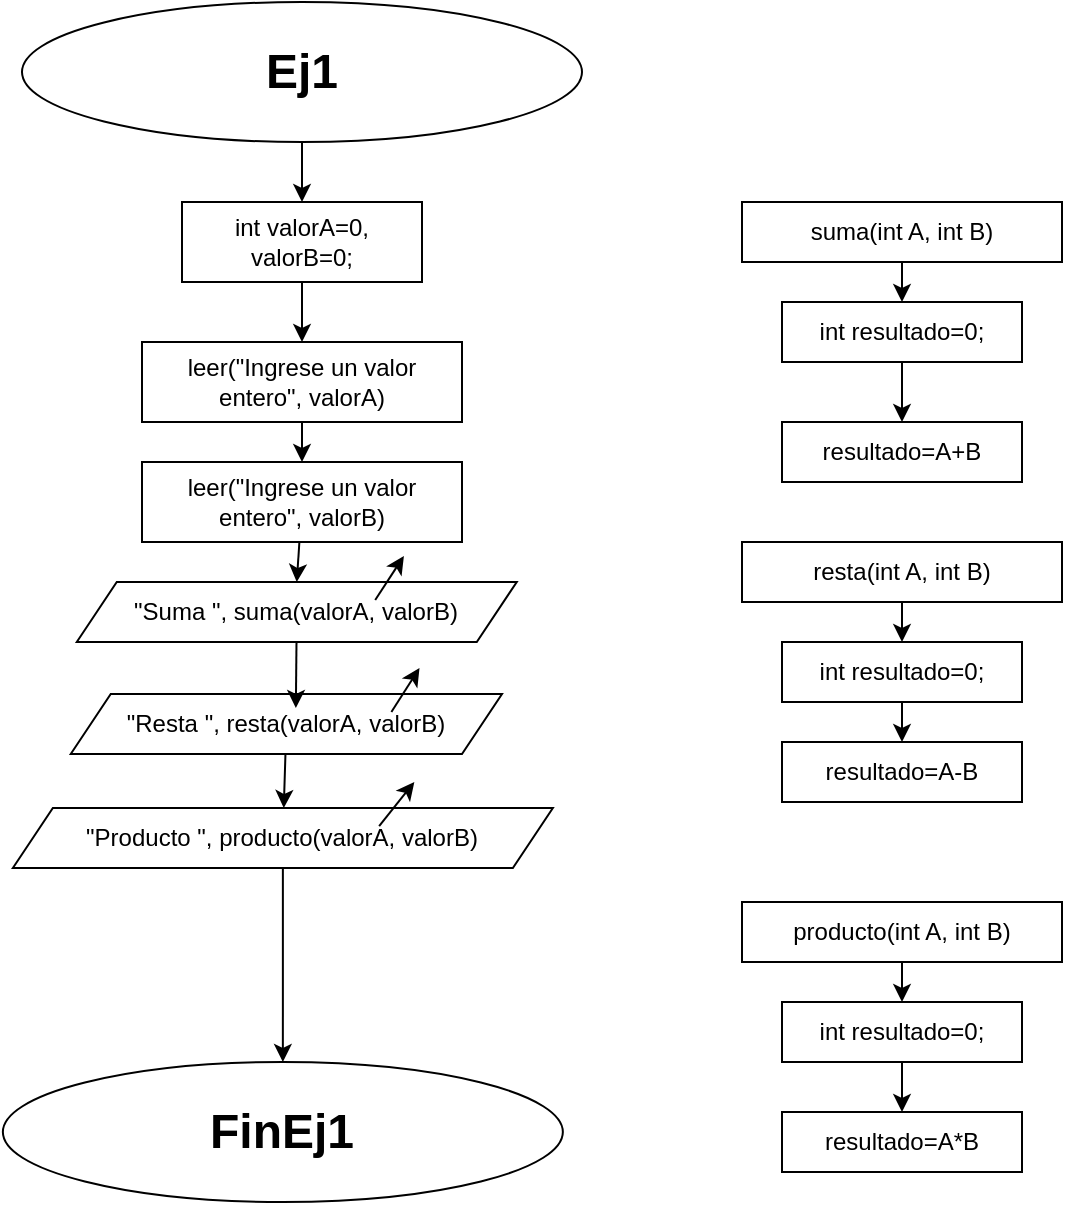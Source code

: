<mxfile>
    <diagram id="LEKlvEXjB8CjpZRd03aT" name="Página-1">
        <mxGraphModel dx="857" dy="472" grid="1" gridSize="10" guides="1" tooltips="1" connect="1" arrows="1" fold="1" page="1" pageScale="1" pageWidth="827" pageHeight="1169" math="0" shadow="0">
            <root>
                <mxCell id="0"/>
                <mxCell id="1" parent="0"/>
                <mxCell id="5" style="edgeStyle=none;html=1;entryX=0.5;entryY=0;entryDx=0;entryDy=0;fontFamily=Helvetica;" parent="1" source="3" target="4" edge="1">
                    <mxGeometry relative="1" as="geometry"/>
                </mxCell>
                <mxCell id="3" value="&lt;h1&gt;Ej1&lt;/h1&gt;" style="ellipse;whiteSpace=wrap;html=1;" parent="1" vertex="1">
                    <mxGeometry x="290" y="20" width="280" height="70" as="geometry"/>
                </mxCell>
                <mxCell id="7" style="edgeStyle=none;html=1;entryX=0.5;entryY=0;entryDx=0;entryDy=0;fontFamily=Helvetica;" parent="1" source="4" target="6" edge="1">
                    <mxGeometry relative="1" as="geometry"/>
                </mxCell>
                <mxCell id="4" value="int valorA=0, valorB=0;" style="rounded=0;whiteSpace=wrap;html=1;fontFamily=Helvetica;" parent="1" vertex="1">
                    <mxGeometry x="370" y="120" width="120" height="40" as="geometry"/>
                </mxCell>
                <mxCell id="9" style="edgeStyle=none;html=1;fontFamily=Helvetica;" parent="1" source="6" target="8" edge="1">
                    <mxGeometry relative="1" as="geometry"/>
                </mxCell>
                <mxCell id="6" value="leer(&quot;Ingrese un valor entero&quot;, valorA)" style="rounded=0;whiteSpace=wrap;html=1;fontFamily=Helvetica;" parent="1" vertex="1">
                    <mxGeometry x="350" y="190" width="160" height="40" as="geometry"/>
                </mxCell>
                <mxCell id="21" style="edgeStyle=none;html=1;entryX=0.5;entryY=0;entryDx=0;entryDy=0;fontFamily=Helvetica;" parent="1" source="8" target="12" edge="1">
                    <mxGeometry relative="1" as="geometry"/>
                </mxCell>
                <mxCell id="8" value="leer(&quot;Ingrese un valor entero&quot;, valorB)" style="rounded=0;whiteSpace=wrap;html=1;fontFamily=Helvetica;" parent="1" vertex="1">
                    <mxGeometry x="350" y="250" width="160" height="40" as="geometry"/>
                </mxCell>
                <mxCell id="11" value="" style="group;fontFamily=Helvetica;" parent="1" vertex="1" connectable="0">
                    <mxGeometry x="370" y="297" width="220" height="43" as="geometry"/>
                </mxCell>
                <mxCell id="12" value="&quot;Suma &quot;, suma(valorA, valorB)" style="shape=parallelogram;perimeter=parallelogramPerimeter;whiteSpace=wrap;html=1;fixedSize=1;fontFamily=Helvetica;" parent="11" vertex="1">
                    <mxGeometry x="-52.609" y="13" width="220" height="30" as="geometry"/>
                </mxCell>
                <mxCell id="13" value="" style="endArrow=classic;html=1;exitX=0.875;exitY=0.067;exitDx=0;exitDy=0;exitPerimeter=0;fontFamily=Helvetica;" parent="11" edge="1">
                    <mxGeometry width="50" height="50" relative="1" as="geometry">
                        <mxPoint x="96.609" y="22.01" as="sourcePoint"/>
                        <mxPoint x="110.957" as="targetPoint"/>
                    </mxGeometry>
                </mxCell>
                <mxCell id="45" style="edgeStyle=none;html=1;fontFamily=Helvetica;" parent="1" source="16" target="43" edge="1">
                    <mxGeometry relative="1" as="geometry"/>
                </mxCell>
                <mxCell id="16" value="producto(int A, int B)" style="rounded=0;whiteSpace=wrap;html=1;fontFamily=Helvetica;" parent="1" vertex="1">
                    <mxGeometry x="650" y="470" width="160" height="30" as="geometry"/>
                </mxCell>
                <mxCell id="22" value="" style="group;fontFamily=Helvetica;" parent="1" vertex="1" connectable="0">
                    <mxGeometry x="380" y="353" width="150" height="43" as="geometry"/>
                </mxCell>
                <mxCell id="23" value="&quot;Resta &quot;, resta(valorA, valorB)" style="shape=parallelogram;perimeter=parallelogramPerimeter;whiteSpace=wrap;html=1;fixedSize=1;fontFamily=Helvetica;" parent="22" vertex="1">
                    <mxGeometry x="-65.625" y="13" width="215.625" height="30" as="geometry"/>
                </mxCell>
                <mxCell id="24" value="" style="endArrow=classic;html=1;exitX=0.875;exitY=0.067;exitDx=0;exitDy=0;exitPerimeter=0;fontFamily=Helvetica;" parent="22" edge="1">
                    <mxGeometry width="50" height="50" relative="1" as="geometry">
                        <mxPoint x="94.688" y="22.01" as="sourcePoint"/>
                        <mxPoint x="108.75" as="targetPoint"/>
                    </mxGeometry>
                </mxCell>
                <mxCell id="25" style="edgeStyle=none;html=1;entryX=0.522;entryY=0.233;entryDx=0;entryDy=0;entryPerimeter=0;fontFamily=Helvetica;" parent="1" source="12" target="23" edge="1">
                    <mxGeometry relative="1" as="geometry"/>
                </mxCell>
                <mxCell id="26" value="" style="group;fontFamily=Helvetica;" parent="1" vertex="1" connectable="0">
                    <mxGeometry x="350" y="410" width="270" height="43" as="geometry"/>
                </mxCell>
                <mxCell id="27" value="&quot;Producto &quot;, producto(valorA, valorB)" style="shape=parallelogram;perimeter=parallelogramPerimeter;whiteSpace=wrap;html=1;fixedSize=1;fontFamily=Helvetica;" parent="26" vertex="1">
                    <mxGeometry x="-64.565" y="13" width="270.0" height="30" as="geometry"/>
                </mxCell>
                <mxCell id="28" value="" style="endArrow=classic;html=1;exitX=0.875;exitY=0.067;exitDx=0;exitDy=0;exitPerimeter=0;fontFamily=Helvetica;" parent="26" edge="1">
                    <mxGeometry width="50" height="50" relative="1" as="geometry">
                        <mxPoint x="118.565" y="22.01" as="sourcePoint"/>
                        <mxPoint x="136.174" as="targetPoint"/>
                    </mxGeometry>
                </mxCell>
                <mxCell id="29" style="edgeStyle=none;html=1;fontFamily=Helvetica;" parent="1" source="23" target="27" edge="1">
                    <mxGeometry relative="1" as="geometry"/>
                </mxCell>
                <mxCell id="33" style="edgeStyle=none;html=1;fontFamily=Helvetica;" parent="1" source="30" target="32" edge="1">
                    <mxGeometry relative="1" as="geometry"/>
                </mxCell>
                <mxCell id="30" value="&lt;span&gt;suma(int A, int B)&lt;/span&gt;" style="rounded=0;whiteSpace=wrap;html=1;fontFamily=Helvetica;" parent="1" vertex="1">
                    <mxGeometry x="650" y="120" width="160" height="30" as="geometry"/>
                </mxCell>
                <mxCell id="41" style="edgeStyle=none;html=1;fontFamily=Helvetica;" parent="1" source="31" target="39" edge="1">
                    <mxGeometry relative="1" as="geometry"/>
                </mxCell>
                <mxCell id="31" value="&lt;span&gt;resta(int A, int B)&lt;/span&gt;" style="rounded=0;whiteSpace=wrap;html=1;fontFamily=Helvetica;" parent="1" vertex="1">
                    <mxGeometry x="650" y="290" width="160" height="30" as="geometry"/>
                </mxCell>
                <mxCell id="35" style="edgeStyle=none;html=1;fontFamily=Helvetica;" parent="1" source="32" target="34" edge="1">
                    <mxGeometry relative="1" as="geometry"/>
                </mxCell>
                <mxCell id="32" value="int resultado=0;" style="rounded=0;whiteSpace=wrap;html=1;fontFamily=Helvetica;" parent="1" vertex="1">
                    <mxGeometry x="670" y="170" width="120" height="30" as="geometry"/>
                </mxCell>
                <mxCell id="34" value="resultado=A+B" style="rounded=0;whiteSpace=wrap;html=1;fontFamily=Helvetica;" parent="1" vertex="1">
                    <mxGeometry x="670" y="230" width="120" height="30" as="geometry"/>
                </mxCell>
                <mxCell id="36" value="&lt;h1&gt;FinEj1&lt;/h1&gt;" style="ellipse;whiteSpace=wrap;html=1;fontFamily=Helvetica;" parent="1" vertex="1">
                    <mxGeometry x="280.43" y="550" width="280" height="70" as="geometry"/>
                </mxCell>
                <mxCell id="37" style="edgeStyle=none;html=1;entryX=0.5;entryY=0;entryDx=0;entryDy=0;fontFamily=Helvetica;" parent="1" source="27" target="36" edge="1">
                    <mxGeometry relative="1" as="geometry"/>
                </mxCell>
                <mxCell id="38" style="edgeStyle=none;html=1;fontFamily=Helvetica;" parent="1" source="39" target="40" edge="1">
                    <mxGeometry relative="1" as="geometry"/>
                </mxCell>
                <mxCell id="39" value="int resultado=0;" style="rounded=0;whiteSpace=wrap;html=1;fontFamily=Helvetica;" parent="1" vertex="1">
                    <mxGeometry x="670" y="340" width="120" height="30" as="geometry"/>
                </mxCell>
                <mxCell id="40" value="resultado=A-B" style="rounded=0;whiteSpace=wrap;html=1;fontFamily=Helvetica;" parent="1" vertex="1">
                    <mxGeometry x="670" y="390" width="120" height="30" as="geometry"/>
                </mxCell>
                <mxCell id="42" style="edgeStyle=none;html=1;fontFamily=Helvetica;" parent="1" source="43" target="44" edge="1">
                    <mxGeometry relative="1" as="geometry"/>
                </mxCell>
                <mxCell id="43" value="int resultado=0;" style="rounded=0;whiteSpace=wrap;html=1;fontFamily=Helvetica;" parent="1" vertex="1">
                    <mxGeometry x="670" y="520" width="120" height="30" as="geometry"/>
                </mxCell>
                <mxCell id="44" value="resultado=A*B" style="rounded=0;whiteSpace=wrap;html=1;fontFamily=Helvetica;" parent="1" vertex="1">
                    <mxGeometry x="670" y="575" width="120" height="30" as="geometry"/>
                </mxCell>
            </root>
        </mxGraphModel>
    </diagram>
</mxfile>